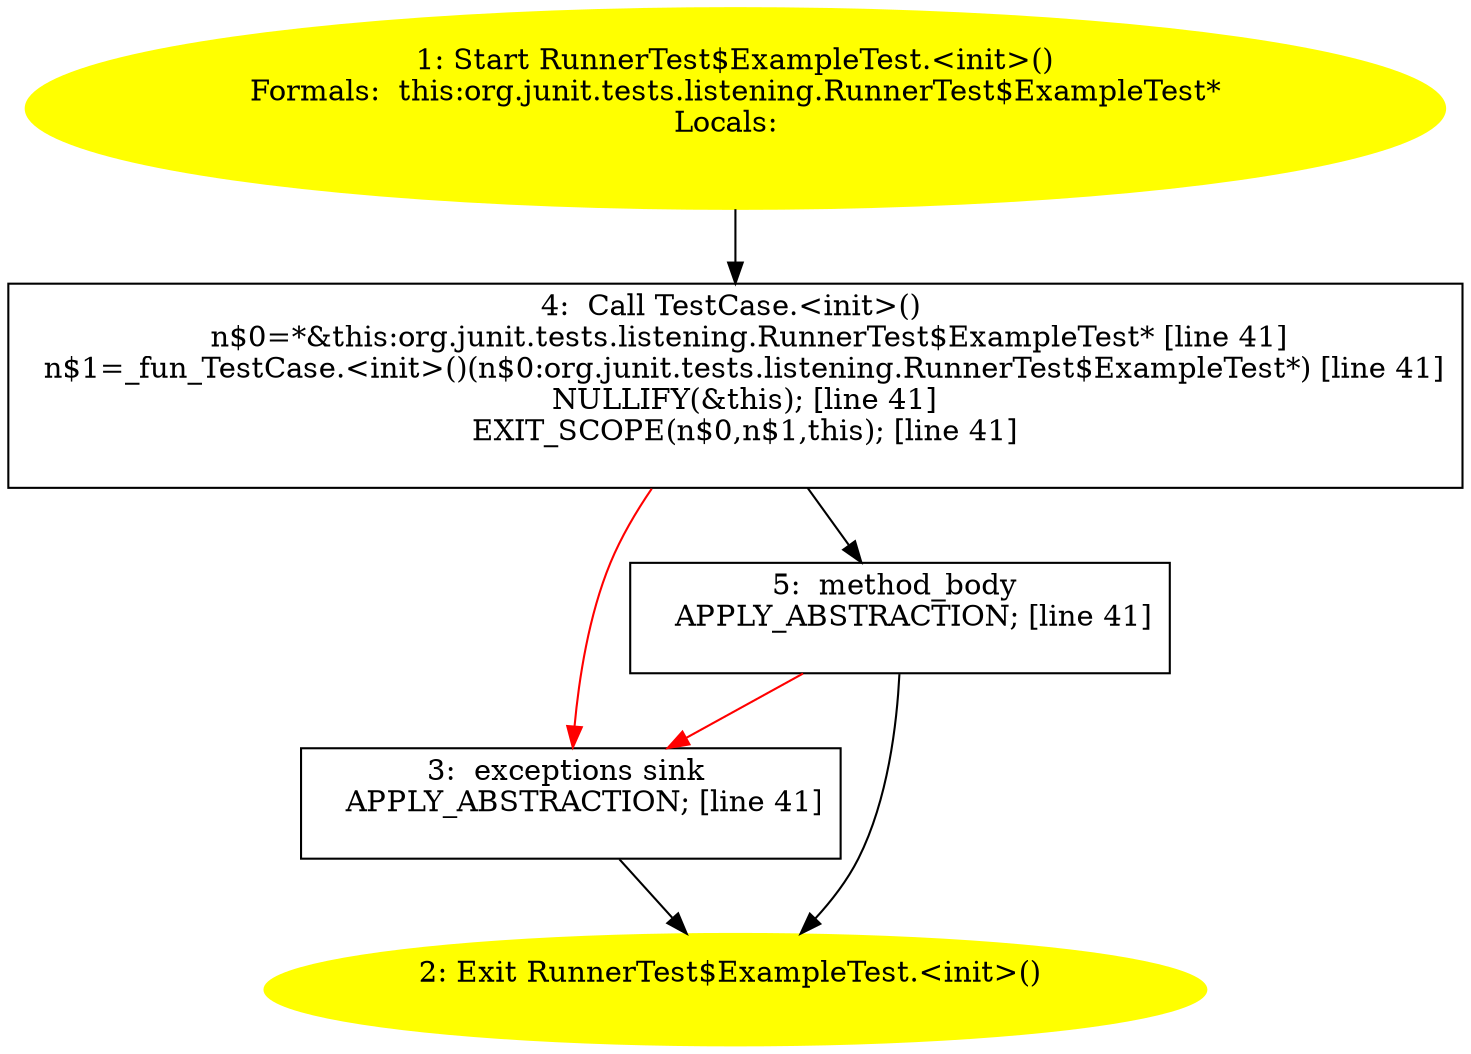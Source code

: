 /* @generated */
digraph cfg {
"org.junit.tests.listening.RunnerTest$ExampleTest.<init>().fe52ecbc0a577b0aaa93bb9f98817443_1" [label="1: Start RunnerTest$ExampleTest.<init>()\nFormals:  this:org.junit.tests.listening.RunnerTest$ExampleTest*\nLocals:  \n  " color=yellow style=filled]
	

	 "org.junit.tests.listening.RunnerTest$ExampleTest.<init>().fe52ecbc0a577b0aaa93bb9f98817443_1" -> "org.junit.tests.listening.RunnerTest$ExampleTest.<init>().fe52ecbc0a577b0aaa93bb9f98817443_4" ;
"org.junit.tests.listening.RunnerTest$ExampleTest.<init>().fe52ecbc0a577b0aaa93bb9f98817443_2" [label="2: Exit RunnerTest$ExampleTest.<init>() \n  " color=yellow style=filled]
	

"org.junit.tests.listening.RunnerTest$ExampleTest.<init>().fe52ecbc0a577b0aaa93bb9f98817443_3" [label="3:  exceptions sink \n   APPLY_ABSTRACTION; [line 41]\n " shape="box"]
	

	 "org.junit.tests.listening.RunnerTest$ExampleTest.<init>().fe52ecbc0a577b0aaa93bb9f98817443_3" -> "org.junit.tests.listening.RunnerTest$ExampleTest.<init>().fe52ecbc0a577b0aaa93bb9f98817443_2" ;
"org.junit.tests.listening.RunnerTest$ExampleTest.<init>().fe52ecbc0a577b0aaa93bb9f98817443_4" [label="4:  Call TestCase.<init>() \n   n$0=*&this:org.junit.tests.listening.RunnerTest$ExampleTest* [line 41]\n  n$1=_fun_TestCase.<init>()(n$0:org.junit.tests.listening.RunnerTest$ExampleTest*) [line 41]\n  NULLIFY(&this); [line 41]\n  EXIT_SCOPE(n$0,n$1,this); [line 41]\n " shape="box"]
	

	 "org.junit.tests.listening.RunnerTest$ExampleTest.<init>().fe52ecbc0a577b0aaa93bb9f98817443_4" -> "org.junit.tests.listening.RunnerTest$ExampleTest.<init>().fe52ecbc0a577b0aaa93bb9f98817443_5" ;
	 "org.junit.tests.listening.RunnerTest$ExampleTest.<init>().fe52ecbc0a577b0aaa93bb9f98817443_4" -> "org.junit.tests.listening.RunnerTest$ExampleTest.<init>().fe52ecbc0a577b0aaa93bb9f98817443_3" [color="red" ];
"org.junit.tests.listening.RunnerTest$ExampleTest.<init>().fe52ecbc0a577b0aaa93bb9f98817443_5" [label="5:  method_body \n   APPLY_ABSTRACTION; [line 41]\n " shape="box"]
	

	 "org.junit.tests.listening.RunnerTest$ExampleTest.<init>().fe52ecbc0a577b0aaa93bb9f98817443_5" -> "org.junit.tests.listening.RunnerTest$ExampleTest.<init>().fe52ecbc0a577b0aaa93bb9f98817443_2" ;
	 "org.junit.tests.listening.RunnerTest$ExampleTest.<init>().fe52ecbc0a577b0aaa93bb9f98817443_5" -> "org.junit.tests.listening.RunnerTest$ExampleTest.<init>().fe52ecbc0a577b0aaa93bb9f98817443_3" [color="red" ];
}
